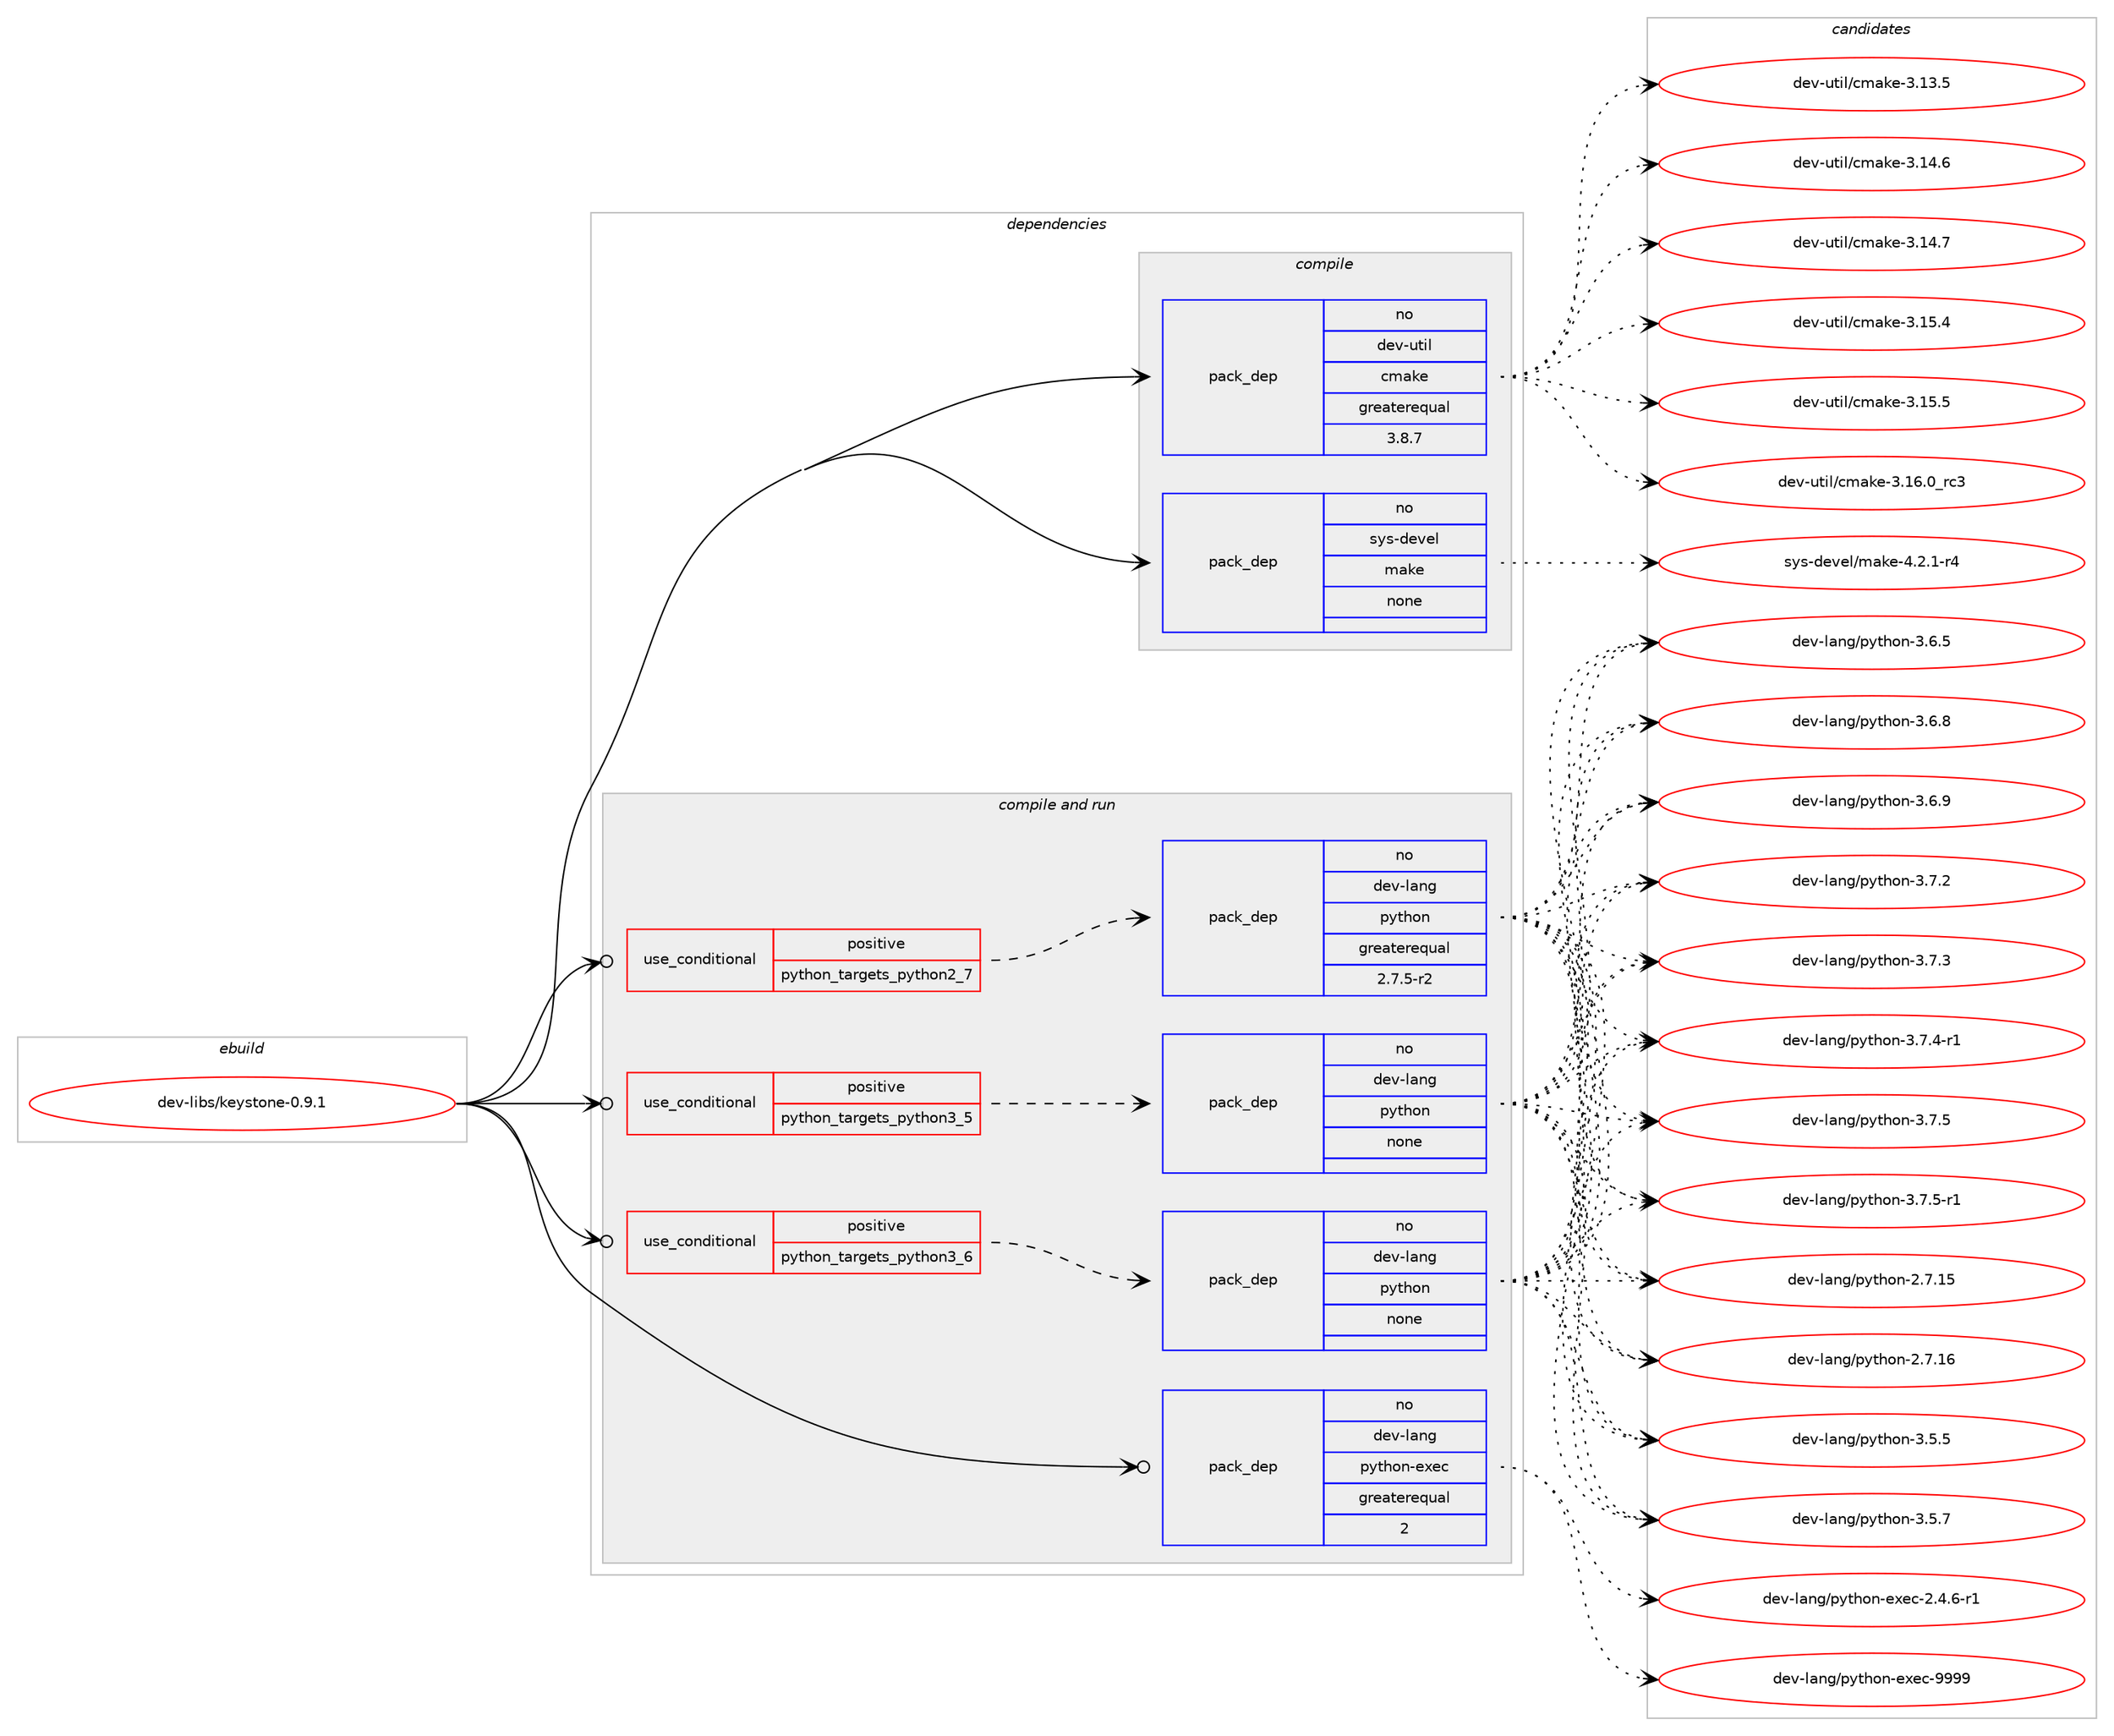 digraph prolog {

# *************
# Graph options
# *************

newrank=true;
concentrate=true;
compound=true;
graph [rankdir=LR,fontname=Helvetica,fontsize=10,ranksep=1.5];#, ranksep=2.5, nodesep=0.2];
edge  [arrowhead=vee];
node  [fontname=Helvetica,fontsize=10];

# **********
# The ebuild
# **********

subgraph cluster_leftcol {
color=gray;
rank=same;
label=<<i>ebuild</i>>;
id [label="dev-libs/keystone-0.9.1", color=red, width=4, href="../dev-libs/keystone-0.9.1.svg"];
}

# ****************
# The dependencies
# ****************

subgraph cluster_midcol {
color=gray;
label=<<i>dependencies</i>>;
subgraph cluster_compile {
fillcolor="#eeeeee";
style=filled;
label=<<i>compile</i>>;
subgraph pack421569 {
dependency564505 [label=<<TABLE BORDER="0" CELLBORDER="1" CELLSPACING="0" CELLPADDING="4" WIDTH="220"><TR><TD ROWSPAN="6" CELLPADDING="30">pack_dep</TD></TR><TR><TD WIDTH="110">no</TD></TR><TR><TD>dev-util</TD></TR><TR><TD>cmake</TD></TR><TR><TD>greaterequal</TD></TR><TR><TD>3.8.7</TD></TR></TABLE>>, shape=none, color=blue];
}
id:e -> dependency564505:w [weight=20,style="solid",arrowhead="vee"];
subgraph pack421570 {
dependency564506 [label=<<TABLE BORDER="0" CELLBORDER="1" CELLSPACING="0" CELLPADDING="4" WIDTH="220"><TR><TD ROWSPAN="6" CELLPADDING="30">pack_dep</TD></TR><TR><TD WIDTH="110">no</TD></TR><TR><TD>sys-devel</TD></TR><TR><TD>make</TD></TR><TR><TD>none</TD></TR><TR><TD></TD></TR></TABLE>>, shape=none, color=blue];
}
id:e -> dependency564506:w [weight=20,style="solid",arrowhead="vee"];
}
subgraph cluster_compileandrun {
fillcolor="#eeeeee";
style=filled;
label=<<i>compile and run</i>>;
subgraph cond131515 {
dependency564507 [label=<<TABLE BORDER="0" CELLBORDER="1" CELLSPACING="0" CELLPADDING="4"><TR><TD ROWSPAN="3" CELLPADDING="10">use_conditional</TD></TR><TR><TD>positive</TD></TR><TR><TD>python_targets_python2_7</TD></TR></TABLE>>, shape=none, color=red];
subgraph pack421571 {
dependency564508 [label=<<TABLE BORDER="0" CELLBORDER="1" CELLSPACING="0" CELLPADDING="4" WIDTH="220"><TR><TD ROWSPAN="6" CELLPADDING="30">pack_dep</TD></TR><TR><TD WIDTH="110">no</TD></TR><TR><TD>dev-lang</TD></TR><TR><TD>python</TD></TR><TR><TD>greaterequal</TD></TR><TR><TD>2.7.5-r2</TD></TR></TABLE>>, shape=none, color=blue];
}
dependency564507:e -> dependency564508:w [weight=20,style="dashed",arrowhead="vee"];
}
id:e -> dependency564507:w [weight=20,style="solid",arrowhead="odotvee"];
subgraph cond131516 {
dependency564509 [label=<<TABLE BORDER="0" CELLBORDER="1" CELLSPACING="0" CELLPADDING="4"><TR><TD ROWSPAN="3" CELLPADDING="10">use_conditional</TD></TR><TR><TD>positive</TD></TR><TR><TD>python_targets_python3_5</TD></TR></TABLE>>, shape=none, color=red];
subgraph pack421572 {
dependency564510 [label=<<TABLE BORDER="0" CELLBORDER="1" CELLSPACING="0" CELLPADDING="4" WIDTH="220"><TR><TD ROWSPAN="6" CELLPADDING="30">pack_dep</TD></TR><TR><TD WIDTH="110">no</TD></TR><TR><TD>dev-lang</TD></TR><TR><TD>python</TD></TR><TR><TD>none</TD></TR><TR><TD></TD></TR></TABLE>>, shape=none, color=blue];
}
dependency564509:e -> dependency564510:w [weight=20,style="dashed",arrowhead="vee"];
}
id:e -> dependency564509:w [weight=20,style="solid",arrowhead="odotvee"];
subgraph cond131517 {
dependency564511 [label=<<TABLE BORDER="0" CELLBORDER="1" CELLSPACING="0" CELLPADDING="4"><TR><TD ROWSPAN="3" CELLPADDING="10">use_conditional</TD></TR><TR><TD>positive</TD></TR><TR><TD>python_targets_python3_6</TD></TR></TABLE>>, shape=none, color=red];
subgraph pack421573 {
dependency564512 [label=<<TABLE BORDER="0" CELLBORDER="1" CELLSPACING="0" CELLPADDING="4" WIDTH="220"><TR><TD ROWSPAN="6" CELLPADDING="30">pack_dep</TD></TR><TR><TD WIDTH="110">no</TD></TR><TR><TD>dev-lang</TD></TR><TR><TD>python</TD></TR><TR><TD>none</TD></TR><TR><TD></TD></TR></TABLE>>, shape=none, color=blue];
}
dependency564511:e -> dependency564512:w [weight=20,style="dashed",arrowhead="vee"];
}
id:e -> dependency564511:w [weight=20,style="solid",arrowhead="odotvee"];
subgraph pack421574 {
dependency564513 [label=<<TABLE BORDER="0" CELLBORDER="1" CELLSPACING="0" CELLPADDING="4" WIDTH="220"><TR><TD ROWSPAN="6" CELLPADDING="30">pack_dep</TD></TR><TR><TD WIDTH="110">no</TD></TR><TR><TD>dev-lang</TD></TR><TR><TD>python-exec</TD></TR><TR><TD>greaterequal</TD></TR><TR><TD>2</TD></TR></TABLE>>, shape=none, color=blue];
}
id:e -> dependency564513:w [weight=20,style="solid",arrowhead="odotvee"];
}
subgraph cluster_run {
fillcolor="#eeeeee";
style=filled;
label=<<i>run</i>>;
}
}

# **************
# The candidates
# **************

subgraph cluster_choices {
rank=same;
color=gray;
label=<<i>candidates</i>>;

subgraph choice421569 {
color=black;
nodesep=1;
choice1001011184511711610510847991099710710145514649514653 [label="dev-util/cmake-3.13.5", color=red, width=4,href="../dev-util/cmake-3.13.5.svg"];
choice1001011184511711610510847991099710710145514649524654 [label="dev-util/cmake-3.14.6", color=red, width=4,href="../dev-util/cmake-3.14.6.svg"];
choice1001011184511711610510847991099710710145514649524655 [label="dev-util/cmake-3.14.7", color=red, width=4,href="../dev-util/cmake-3.14.7.svg"];
choice1001011184511711610510847991099710710145514649534652 [label="dev-util/cmake-3.15.4", color=red, width=4,href="../dev-util/cmake-3.15.4.svg"];
choice1001011184511711610510847991099710710145514649534653 [label="dev-util/cmake-3.15.5", color=red, width=4,href="../dev-util/cmake-3.15.5.svg"];
choice1001011184511711610510847991099710710145514649544648951149951 [label="dev-util/cmake-3.16.0_rc3", color=red, width=4,href="../dev-util/cmake-3.16.0_rc3.svg"];
dependency564505:e -> choice1001011184511711610510847991099710710145514649514653:w [style=dotted,weight="100"];
dependency564505:e -> choice1001011184511711610510847991099710710145514649524654:w [style=dotted,weight="100"];
dependency564505:e -> choice1001011184511711610510847991099710710145514649524655:w [style=dotted,weight="100"];
dependency564505:e -> choice1001011184511711610510847991099710710145514649534652:w [style=dotted,weight="100"];
dependency564505:e -> choice1001011184511711610510847991099710710145514649534653:w [style=dotted,weight="100"];
dependency564505:e -> choice1001011184511711610510847991099710710145514649544648951149951:w [style=dotted,weight="100"];
}
subgraph choice421570 {
color=black;
nodesep=1;
choice1151211154510010111810110847109971071014552465046494511452 [label="sys-devel/make-4.2.1-r4", color=red, width=4,href="../sys-devel/make-4.2.1-r4.svg"];
dependency564506:e -> choice1151211154510010111810110847109971071014552465046494511452:w [style=dotted,weight="100"];
}
subgraph choice421571 {
color=black;
nodesep=1;
choice10010111845108971101034711212111610411111045504655464953 [label="dev-lang/python-2.7.15", color=red, width=4,href="../dev-lang/python-2.7.15.svg"];
choice10010111845108971101034711212111610411111045504655464954 [label="dev-lang/python-2.7.16", color=red, width=4,href="../dev-lang/python-2.7.16.svg"];
choice100101118451089711010347112121116104111110455146534653 [label="dev-lang/python-3.5.5", color=red, width=4,href="../dev-lang/python-3.5.5.svg"];
choice100101118451089711010347112121116104111110455146534655 [label="dev-lang/python-3.5.7", color=red, width=4,href="../dev-lang/python-3.5.7.svg"];
choice100101118451089711010347112121116104111110455146544653 [label="dev-lang/python-3.6.5", color=red, width=4,href="../dev-lang/python-3.6.5.svg"];
choice100101118451089711010347112121116104111110455146544656 [label="dev-lang/python-3.6.8", color=red, width=4,href="../dev-lang/python-3.6.8.svg"];
choice100101118451089711010347112121116104111110455146544657 [label="dev-lang/python-3.6.9", color=red, width=4,href="../dev-lang/python-3.6.9.svg"];
choice100101118451089711010347112121116104111110455146554650 [label="dev-lang/python-3.7.2", color=red, width=4,href="../dev-lang/python-3.7.2.svg"];
choice100101118451089711010347112121116104111110455146554651 [label="dev-lang/python-3.7.3", color=red, width=4,href="../dev-lang/python-3.7.3.svg"];
choice1001011184510897110103471121211161041111104551465546524511449 [label="dev-lang/python-3.7.4-r1", color=red, width=4,href="../dev-lang/python-3.7.4-r1.svg"];
choice100101118451089711010347112121116104111110455146554653 [label="dev-lang/python-3.7.5", color=red, width=4,href="../dev-lang/python-3.7.5.svg"];
choice1001011184510897110103471121211161041111104551465546534511449 [label="dev-lang/python-3.7.5-r1", color=red, width=4,href="../dev-lang/python-3.7.5-r1.svg"];
dependency564508:e -> choice10010111845108971101034711212111610411111045504655464953:w [style=dotted,weight="100"];
dependency564508:e -> choice10010111845108971101034711212111610411111045504655464954:w [style=dotted,weight="100"];
dependency564508:e -> choice100101118451089711010347112121116104111110455146534653:w [style=dotted,weight="100"];
dependency564508:e -> choice100101118451089711010347112121116104111110455146534655:w [style=dotted,weight="100"];
dependency564508:e -> choice100101118451089711010347112121116104111110455146544653:w [style=dotted,weight="100"];
dependency564508:e -> choice100101118451089711010347112121116104111110455146544656:w [style=dotted,weight="100"];
dependency564508:e -> choice100101118451089711010347112121116104111110455146544657:w [style=dotted,weight="100"];
dependency564508:e -> choice100101118451089711010347112121116104111110455146554650:w [style=dotted,weight="100"];
dependency564508:e -> choice100101118451089711010347112121116104111110455146554651:w [style=dotted,weight="100"];
dependency564508:e -> choice1001011184510897110103471121211161041111104551465546524511449:w [style=dotted,weight="100"];
dependency564508:e -> choice100101118451089711010347112121116104111110455146554653:w [style=dotted,weight="100"];
dependency564508:e -> choice1001011184510897110103471121211161041111104551465546534511449:w [style=dotted,weight="100"];
}
subgraph choice421572 {
color=black;
nodesep=1;
choice10010111845108971101034711212111610411111045504655464953 [label="dev-lang/python-2.7.15", color=red, width=4,href="../dev-lang/python-2.7.15.svg"];
choice10010111845108971101034711212111610411111045504655464954 [label="dev-lang/python-2.7.16", color=red, width=4,href="../dev-lang/python-2.7.16.svg"];
choice100101118451089711010347112121116104111110455146534653 [label="dev-lang/python-3.5.5", color=red, width=4,href="../dev-lang/python-3.5.5.svg"];
choice100101118451089711010347112121116104111110455146534655 [label="dev-lang/python-3.5.7", color=red, width=4,href="../dev-lang/python-3.5.7.svg"];
choice100101118451089711010347112121116104111110455146544653 [label="dev-lang/python-3.6.5", color=red, width=4,href="../dev-lang/python-3.6.5.svg"];
choice100101118451089711010347112121116104111110455146544656 [label="dev-lang/python-3.6.8", color=red, width=4,href="../dev-lang/python-3.6.8.svg"];
choice100101118451089711010347112121116104111110455146544657 [label="dev-lang/python-3.6.9", color=red, width=4,href="../dev-lang/python-3.6.9.svg"];
choice100101118451089711010347112121116104111110455146554650 [label="dev-lang/python-3.7.2", color=red, width=4,href="../dev-lang/python-3.7.2.svg"];
choice100101118451089711010347112121116104111110455146554651 [label="dev-lang/python-3.7.3", color=red, width=4,href="../dev-lang/python-3.7.3.svg"];
choice1001011184510897110103471121211161041111104551465546524511449 [label="dev-lang/python-3.7.4-r1", color=red, width=4,href="../dev-lang/python-3.7.4-r1.svg"];
choice100101118451089711010347112121116104111110455146554653 [label="dev-lang/python-3.7.5", color=red, width=4,href="../dev-lang/python-3.7.5.svg"];
choice1001011184510897110103471121211161041111104551465546534511449 [label="dev-lang/python-3.7.5-r1", color=red, width=4,href="../dev-lang/python-3.7.5-r1.svg"];
dependency564510:e -> choice10010111845108971101034711212111610411111045504655464953:w [style=dotted,weight="100"];
dependency564510:e -> choice10010111845108971101034711212111610411111045504655464954:w [style=dotted,weight="100"];
dependency564510:e -> choice100101118451089711010347112121116104111110455146534653:w [style=dotted,weight="100"];
dependency564510:e -> choice100101118451089711010347112121116104111110455146534655:w [style=dotted,weight="100"];
dependency564510:e -> choice100101118451089711010347112121116104111110455146544653:w [style=dotted,weight="100"];
dependency564510:e -> choice100101118451089711010347112121116104111110455146544656:w [style=dotted,weight="100"];
dependency564510:e -> choice100101118451089711010347112121116104111110455146544657:w [style=dotted,weight="100"];
dependency564510:e -> choice100101118451089711010347112121116104111110455146554650:w [style=dotted,weight="100"];
dependency564510:e -> choice100101118451089711010347112121116104111110455146554651:w [style=dotted,weight="100"];
dependency564510:e -> choice1001011184510897110103471121211161041111104551465546524511449:w [style=dotted,weight="100"];
dependency564510:e -> choice100101118451089711010347112121116104111110455146554653:w [style=dotted,weight="100"];
dependency564510:e -> choice1001011184510897110103471121211161041111104551465546534511449:w [style=dotted,weight="100"];
}
subgraph choice421573 {
color=black;
nodesep=1;
choice10010111845108971101034711212111610411111045504655464953 [label="dev-lang/python-2.7.15", color=red, width=4,href="../dev-lang/python-2.7.15.svg"];
choice10010111845108971101034711212111610411111045504655464954 [label="dev-lang/python-2.7.16", color=red, width=4,href="../dev-lang/python-2.7.16.svg"];
choice100101118451089711010347112121116104111110455146534653 [label="dev-lang/python-3.5.5", color=red, width=4,href="../dev-lang/python-3.5.5.svg"];
choice100101118451089711010347112121116104111110455146534655 [label="dev-lang/python-3.5.7", color=red, width=4,href="../dev-lang/python-3.5.7.svg"];
choice100101118451089711010347112121116104111110455146544653 [label="dev-lang/python-3.6.5", color=red, width=4,href="../dev-lang/python-3.6.5.svg"];
choice100101118451089711010347112121116104111110455146544656 [label="dev-lang/python-3.6.8", color=red, width=4,href="../dev-lang/python-3.6.8.svg"];
choice100101118451089711010347112121116104111110455146544657 [label="dev-lang/python-3.6.9", color=red, width=4,href="../dev-lang/python-3.6.9.svg"];
choice100101118451089711010347112121116104111110455146554650 [label="dev-lang/python-3.7.2", color=red, width=4,href="../dev-lang/python-3.7.2.svg"];
choice100101118451089711010347112121116104111110455146554651 [label="dev-lang/python-3.7.3", color=red, width=4,href="../dev-lang/python-3.7.3.svg"];
choice1001011184510897110103471121211161041111104551465546524511449 [label="dev-lang/python-3.7.4-r1", color=red, width=4,href="../dev-lang/python-3.7.4-r1.svg"];
choice100101118451089711010347112121116104111110455146554653 [label="dev-lang/python-3.7.5", color=red, width=4,href="../dev-lang/python-3.7.5.svg"];
choice1001011184510897110103471121211161041111104551465546534511449 [label="dev-lang/python-3.7.5-r1", color=red, width=4,href="../dev-lang/python-3.7.5-r1.svg"];
dependency564512:e -> choice10010111845108971101034711212111610411111045504655464953:w [style=dotted,weight="100"];
dependency564512:e -> choice10010111845108971101034711212111610411111045504655464954:w [style=dotted,weight="100"];
dependency564512:e -> choice100101118451089711010347112121116104111110455146534653:w [style=dotted,weight="100"];
dependency564512:e -> choice100101118451089711010347112121116104111110455146534655:w [style=dotted,weight="100"];
dependency564512:e -> choice100101118451089711010347112121116104111110455146544653:w [style=dotted,weight="100"];
dependency564512:e -> choice100101118451089711010347112121116104111110455146544656:w [style=dotted,weight="100"];
dependency564512:e -> choice100101118451089711010347112121116104111110455146544657:w [style=dotted,weight="100"];
dependency564512:e -> choice100101118451089711010347112121116104111110455146554650:w [style=dotted,weight="100"];
dependency564512:e -> choice100101118451089711010347112121116104111110455146554651:w [style=dotted,weight="100"];
dependency564512:e -> choice1001011184510897110103471121211161041111104551465546524511449:w [style=dotted,weight="100"];
dependency564512:e -> choice100101118451089711010347112121116104111110455146554653:w [style=dotted,weight="100"];
dependency564512:e -> choice1001011184510897110103471121211161041111104551465546534511449:w [style=dotted,weight="100"];
}
subgraph choice421574 {
color=black;
nodesep=1;
choice10010111845108971101034711212111610411111045101120101994550465246544511449 [label="dev-lang/python-exec-2.4.6-r1", color=red, width=4,href="../dev-lang/python-exec-2.4.6-r1.svg"];
choice10010111845108971101034711212111610411111045101120101994557575757 [label="dev-lang/python-exec-9999", color=red, width=4,href="../dev-lang/python-exec-9999.svg"];
dependency564513:e -> choice10010111845108971101034711212111610411111045101120101994550465246544511449:w [style=dotted,weight="100"];
dependency564513:e -> choice10010111845108971101034711212111610411111045101120101994557575757:w [style=dotted,weight="100"];
}
}

}
